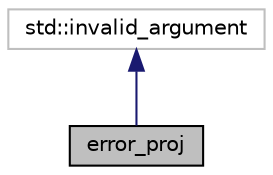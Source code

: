 digraph "error_proj"
{
 // LATEX_PDF_SIZE
  edge [fontname="Helvetica",fontsize="10",labelfontname="Helvetica",labelfontsize="10"];
  node [fontname="Helvetica",fontsize="10",shape=record];
  Node1 [label="error_proj",height=0.2,width=0.4,color="black", fillcolor="grey75", style="filled", fontcolor="black",tooltip="Класс обработки ошибок error_proj."];
  Node2 -> Node1 [dir="back",color="midnightblue",fontsize="10",style="solid"];
  Node2 [label="std::invalid_argument",height=0.2,width=0.4,color="grey75", fillcolor="white", style="filled",tooltip=" "];
}
